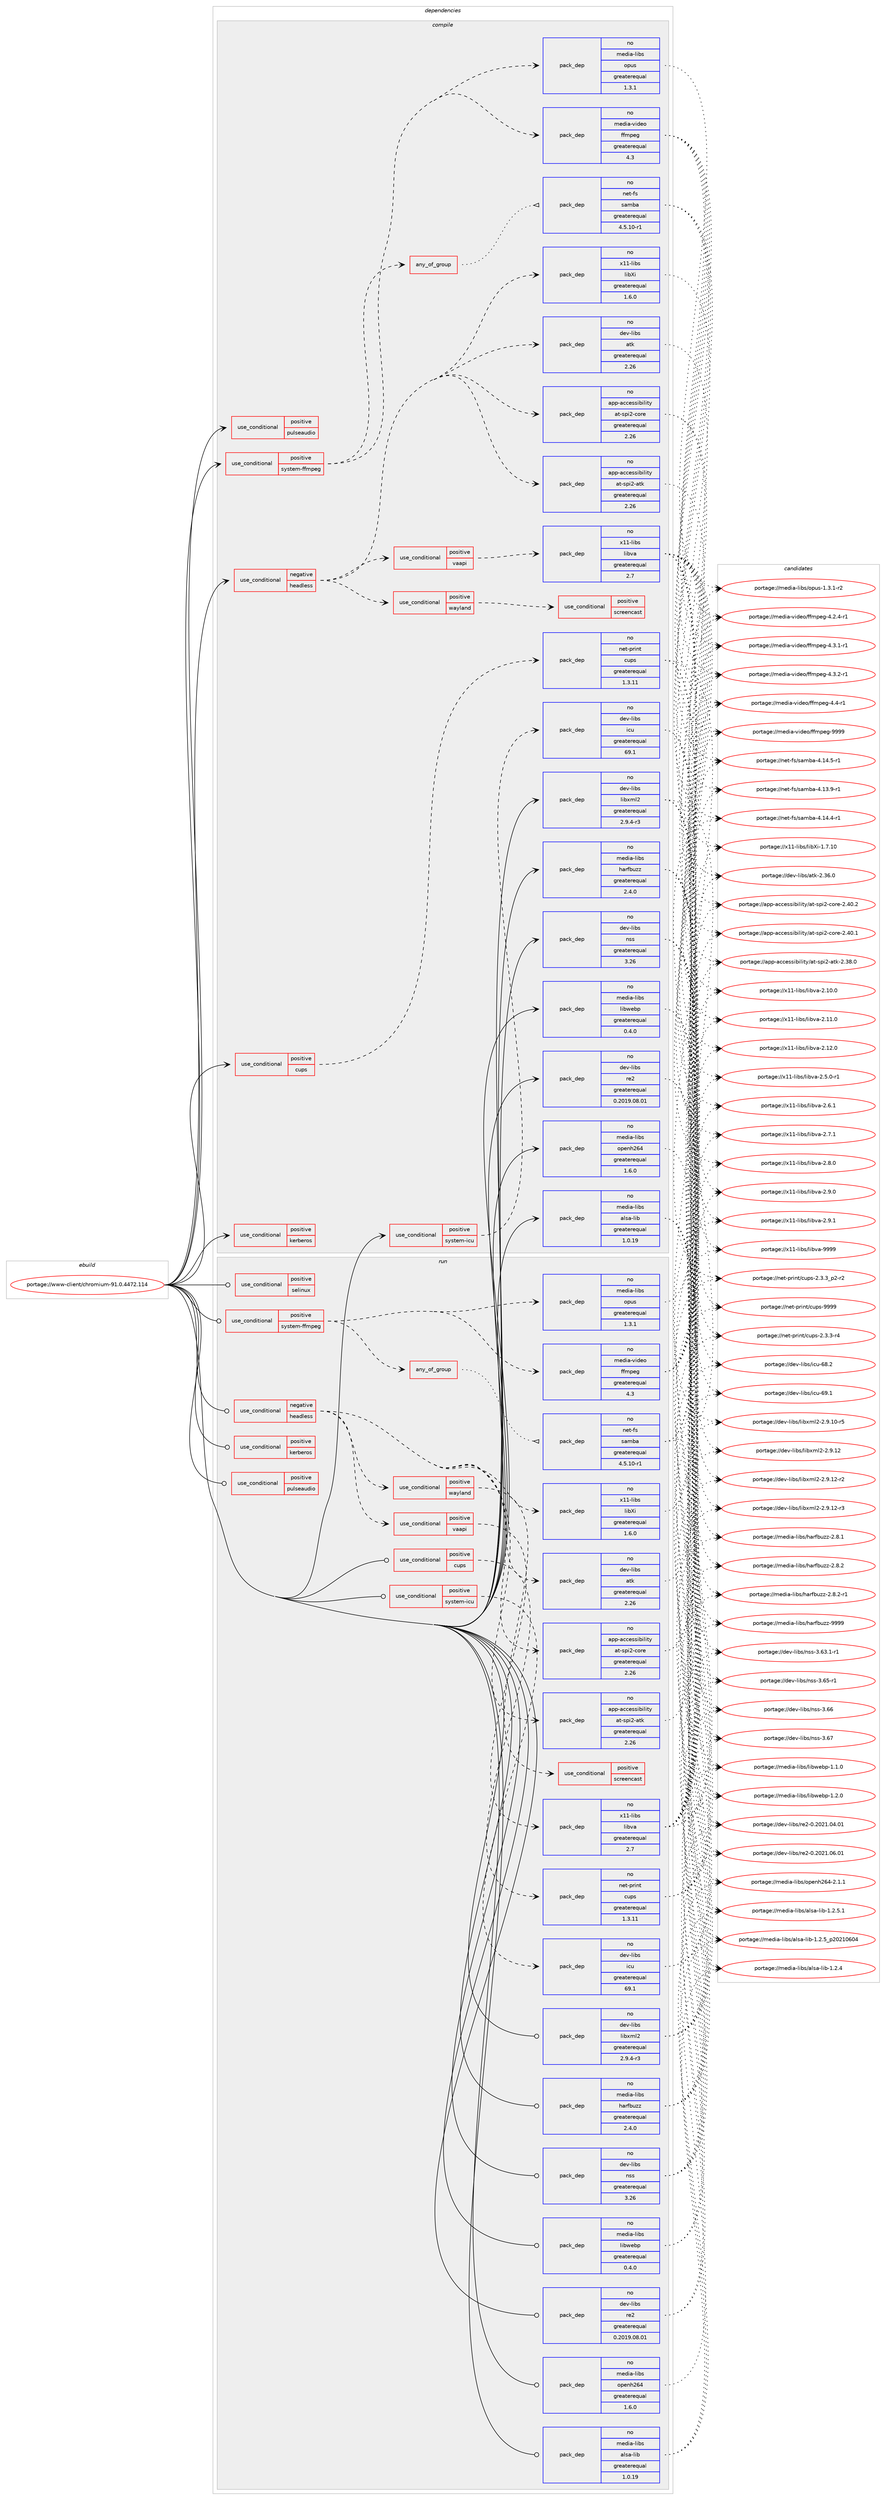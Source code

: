 digraph prolog {

# *************
# Graph options
# *************

newrank=true;
concentrate=true;
compound=true;
graph [rankdir=LR,fontname=Helvetica,fontsize=10,ranksep=1.5];#, ranksep=2.5, nodesep=0.2];
edge  [arrowhead=vee];
node  [fontname=Helvetica,fontsize=10];

# **********
# The ebuild
# **********

subgraph cluster_leftcol {
color=gray;
rank=same;
label=<<i>ebuild</i>>;
id [label="portage://www-client/chromium-91.0.4472.114", color=red, width=4, href="../www-client/chromium-91.0.4472.114.svg"];
}

# ****************
# The dependencies
# ****************

subgraph cluster_midcol {
color=gray;
label=<<i>dependencies</i>>;
subgraph cluster_compile {
fillcolor="#eeeeee";
style=filled;
label=<<i>compile</i>>;
subgraph cond285 {
dependency654 [label=<<TABLE BORDER="0" CELLBORDER="1" CELLSPACING="0" CELLPADDING="4"><TR><TD ROWSPAN="3" CELLPADDING="10">use_conditional</TD></TR><TR><TD>negative</TD></TR><TR><TD>headless</TD></TR></TABLE>>, shape=none, color=red];
# *** BEGIN UNKNOWN DEPENDENCY TYPE (TODO) ***
# dependency654 -> package_dependency(portage://www-client/chromium-91.0.4472.114,install,no,media-libs,mesa,none,[,,],any_same_slot,[use(enable(gbm),none)])
# *** END UNKNOWN DEPENDENCY TYPE (TODO) ***

# *** BEGIN UNKNOWN DEPENDENCY TYPE (TODO) ***
# dependency654 -> package_dependency(portage://www-client/chromium-91.0.4472.114,install,no,x11-libs,libX11,none,[,,],any_same_slot,[])
# *** END UNKNOWN DEPENDENCY TYPE (TODO) ***

# *** BEGIN UNKNOWN DEPENDENCY TYPE (TODO) ***
# dependency654 -> package_dependency(portage://www-client/chromium-91.0.4472.114,install,no,x11-libs,libXcomposite,none,[,,],any_same_slot,[])
# *** END UNKNOWN DEPENDENCY TYPE (TODO) ***

# *** BEGIN UNKNOWN DEPENDENCY TYPE (TODO) ***
# dependency654 -> package_dependency(portage://www-client/chromium-91.0.4472.114,install,no,x11-libs,libXcursor,none,[,,],any_same_slot,[])
# *** END UNKNOWN DEPENDENCY TYPE (TODO) ***

# *** BEGIN UNKNOWN DEPENDENCY TYPE (TODO) ***
# dependency654 -> package_dependency(portage://www-client/chromium-91.0.4472.114,install,no,x11-libs,libXdamage,none,[,,],any_same_slot,[])
# *** END UNKNOWN DEPENDENCY TYPE (TODO) ***

# *** BEGIN UNKNOWN DEPENDENCY TYPE (TODO) ***
# dependency654 -> package_dependency(portage://www-client/chromium-91.0.4472.114,install,no,x11-libs,libXext,none,[,,],any_same_slot,[])
# *** END UNKNOWN DEPENDENCY TYPE (TODO) ***

# *** BEGIN UNKNOWN DEPENDENCY TYPE (TODO) ***
# dependency654 -> package_dependency(portage://www-client/chromium-91.0.4472.114,install,no,x11-libs,libXfixes,none,[,,],any_same_slot,[])
# *** END UNKNOWN DEPENDENCY TYPE (TODO) ***

subgraph pack360 {
dependency655 [label=<<TABLE BORDER="0" CELLBORDER="1" CELLSPACING="0" CELLPADDING="4" WIDTH="220"><TR><TD ROWSPAN="6" CELLPADDING="30">pack_dep</TD></TR><TR><TD WIDTH="110">no</TD></TR><TR><TD>x11-libs</TD></TR><TR><TD>libXi</TD></TR><TR><TD>greaterequal</TD></TR><TR><TD>1.6.0</TD></TR></TABLE>>, shape=none, color=blue];
}
dependency654:e -> dependency655:w [weight=20,style="dashed",arrowhead="vee"];
# *** BEGIN UNKNOWN DEPENDENCY TYPE (TODO) ***
# dependency654 -> package_dependency(portage://www-client/chromium-91.0.4472.114,install,no,x11-libs,libXrandr,none,[,,],any_same_slot,[])
# *** END UNKNOWN DEPENDENCY TYPE (TODO) ***

# *** BEGIN UNKNOWN DEPENDENCY TYPE (TODO) ***
# dependency654 -> package_dependency(portage://www-client/chromium-91.0.4472.114,install,no,x11-libs,libXrender,none,[,,],any_same_slot,[])
# *** END UNKNOWN DEPENDENCY TYPE (TODO) ***

# *** BEGIN UNKNOWN DEPENDENCY TYPE (TODO) ***
# dependency654 -> package_dependency(portage://www-client/chromium-91.0.4472.114,install,no,x11-libs,libXtst,none,[,,],any_same_slot,[])
# *** END UNKNOWN DEPENDENCY TYPE (TODO) ***

# *** BEGIN UNKNOWN DEPENDENCY TYPE (TODO) ***
# dependency654 -> package_dependency(portage://www-client/chromium-91.0.4472.114,install,no,x11-libs,libxcb,none,[,,],any_same_slot,[])
# *** END UNKNOWN DEPENDENCY TYPE (TODO) ***

# *** BEGIN UNKNOWN DEPENDENCY TYPE (TODO) ***
# dependency654 -> package_dependency(portage://www-client/chromium-91.0.4472.114,install,no,x11-libs,libxshmfence,none,[,,],any_same_slot,[])
# *** END UNKNOWN DEPENDENCY TYPE (TODO) ***

subgraph cond286 {
dependency656 [label=<<TABLE BORDER="0" CELLBORDER="1" CELLSPACING="0" CELLPADDING="4"><TR><TD ROWSPAN="3" CELLPADDING="10">use_conditional</TD></TR><TR><TD>positive</TD></TR><TR><TD>vaapi</TD></TR></TABLE>>, shape=none, color=red];
subgraph pack361 {
dependency657 [label=<<TABLE BORDER="0" CELLBORDER="1" CELLSPACING="0" CELLPADDING="4" WIDTH="220"><TR><TD ROWSPAN="6" CELLPADDING="30">pack_dep</TD></TR><TR><TD WIDTH="110">no</TD></TR><TR><TD>x11-libs</TD></TR><TR><TD>libva</TD></TR><TR><TD>greaterequal</TD></TR><TR><TD>2.7</TD></TR></TABLE>>, shape=none, color=blue];
}
dependency656:e -> dependency657:w [weight=20,style="dashed",arrowhead="vee"];
}
dependency654:e -> dependency656:w [weight=20,style="dashed",arrowhead="vee"];
subgraph pack362 {
dependency658 [label=<<TABLE BORDER="0" CELLBORDER="1" CELLSPACING="0" CELLPADDING="4" WIDTH="220"><TR><TD ROWSPAN="6" CELLPADDING="30">pack_dep</TD></TR><TR><TD WIDTH="110">no</TD></TR><TR><TD>app-accessibility</TD></TR><TR><TD>at-spi2-atk</TD></TR><TR><TD>greaterequal</TD></TR><TR><TD>2.26</TD></TR></TABLE>>, shape=none, color=blue];
}
dependency654:e -> dependency658:w [weight=20,style="dashed",arrowhead="vee"];
subgraph pack363 {
dependency659 [label=<<TABLE BORDER="0" CELLBORDER="1" CELLSPACING="0" CELLPADDING="4" WIDTH="220"><TR><TD ROWSPAN="6" CELLPADDING="30">pack_dep</TD></TR><TR><TD WIDTH="110">no</TD></TR><TR><TD>app-accessibility</TD></TR><TR><TD>at-spi2-core</TD></TR><TR><TD>greaterequal</TD></TR><TR><TD>2.26</TD></TR></TABLE>>, shape=none, color=blue];
}
dependency654:e -> dependency659:w [weight=20,style="dashed",arrowhead="vee"];
subgraph pack364 {
dependency660 [label=<<TABLE BORDER="0" CELLBORDER="1" CELLSPACING="0" CELLPADDING="4" WIDTH="220"><TR><TD ROWSPAN="6" CELLPADDING="30">pack_dep</TD></TR><TR><TD WIDTH="110">no</TD></TR><TR><TD>dev-libs</TD></TR><TR><TD>atk</TD></TR><TR><TD>greaterequal</TD></TR><TR><TD>2.26</TD></TR></TABLE>>, shape=none, color=blue];
}
dependency654:e -> dependency660:w [weight=20,style="dashed",arrowhead="vee"];
# *** BEGIN UNKNOWN DEPENDENCY TYPE (TODO) ***
# dependency654 -> package_dependency(portage://www-client/chromium-91.0.4472.114,install,no,x11-libs,gtk+,none,[,,],[slot(3)],[use(enable(X),none)])
# *** END UNKNOWN DEPENDENCY TYPE (TODO) ***

subgraph cond287 {
dependency661 [label=<<TABLE BORDER="0" CELLBORDER="1" CELLSPACING="0" CELLPADDING="4"><TR><TD ROWSPAN="3" CELLPADDING="10">use_conditional</TD></TR><TR><TD>positive</TD></TR><TR><TD>wayland</TD></TR></TABLE>>, shape=none, color=red];
# *** BEGIN UNKNOWN DEPENDENCY TYPE (TODO) ***
# dependency661 -> package_dependency(portage://www-client/chromium-91.0.4472.114,install,no,dev-libs,wayland,none,[,,],any_same_slot,[])
# *** END UNKNOWN DEPENDENCY TYPE (TODO) ***

subgraph cond288 {
dependency662 [label=<<TABLE BORDER="0" CELLBORDER="1" CELLSPACING="0" CELLPADDING="4"><TR><TD ROWSPAN="3" CELLPADDING="10">use_conditional</TD></TR><TR><TD>positive</TD></TR><TR><TD>screencast</TD></TR></TABLE>>, shape=none, color=red];
# *** BEGIN UNKNOWN DEPENDENCY TYPE (TODO) ***
# dependency662 -> package_dependency(portage://www-client/chromium-91.0.4472.114,install,no,media-video,pipewire,none,[,,],[slot(0),subslot(0.3)],[])
# *** END UNKNOWN DEPENDENCY TYPE (TODO) ***

}
dependency661:e -> dependency662:w [weight=20,style="dashed",arrowhead="vee"];
# *** BEGIN UNKNOWN DEPENDENCY TYPE (TODO) ***
# dependency661 -> package_dependency(portage://www-client/chromium-91.0.4472.114,install,no,x11-libs,gtk+,none,[,,],[slot(3)],[use(enable(wayland),none),use(enable(X),none)])
# *** END UNKNOWN DEPENDENCY TYPE (TODO) ***

# *** BEGIN UNKNOWN DEPENDENCY TYPE (TODO) ***
# dependency661 -> package_dependency(portage://www-client/chromium-91.0.4472.114,install,no,x11-libs,libdrm,none,[,,],any_same_slot,[])
# *** END UNKNOWN DEPENDENCY TYPE (TODO) ***

}
dependency654:e -> dependency661:w [weight=20,style="dashed",arrowhead="vee"];
}
id:e -> dependency654:w [weight=20,style="solid",arrowhead="vee"];
subgraph cond289 {
dependency663 [label=<<TABLE BORDER="0" CELLBORDER="1" CELLSPACING="0" CELLPADDING="4"><TR><TD ROWSPAN="3" CELLPADDING="10">use_conditional</TD></TR><TR><TD>positive</TD></TR><TR><TD>cups</TD></TR></TABLE>>, shape=none, color=red];
subgraph pack365 {
dependency664 [label=<<TABLE BORDER="0" CELLBORDER="1" CELLSPACING="0" CELLPADDING="4" WIDTH="220"><TR><TD ROWSPAN="6" CELLPADDING="30">pack_dep</TD></TR><TR><TD WIDTH="110">no</TD></TR><TR><TD>net-print</TD></TR><TR><TD>cups</TD></TR><TR><TD>greaterequal</TD></TR><TR><TD>1.3.11</TD></TR></TABLE>>, shape=none, color=blue];
}
dependency663:e -> dependency664:w [weight=20,style="dashed",arrowhead="vee"];
}
id:e -> dependency663:w [weight=20,style="solid",arrowhead="vee"];
subgraph cond290 {
dependency665 [label=<<TABLE BORDER="0" CELLBORDER="1" CELLSPACING="0" CELLPADDING="4"><TR><TD ROWSPAN="3" CELLPADDING="10">use_conditional</TD></TR><TR><TD>positive</TD></TR><TR><TD>kerberos</TD></TR></TABLE>>, shape=none, color=red];
# *** BEGIN UNKNOWN DEPENDENCY TYPE (TODO) ***
# dependency665 -> package_dependency(portage://www-client/chromium-91.0.4472.114,install,no,virtual,krb5,none,[,,],[],[])
# *** END UNKNOWN DEPENDENCY TYPE (TODO) ***

}
id:e -> dependency665:w [weight=20,style="solid",arrowhead="vee"];
subgraph cond291 {
dependency666 [label=<<TABLE BORDER="0" CELLBORDER="1" CELLSPACING="0" CELLPADDING="4"><TR><TD ROWSPAN="3" CELLPADDING="10">use_conditional</TD></TR><TR><TD>positive</TD></TR><TR><TD>pulseaudio</TD></TR></TABLE>>, shape=none, color=red];
# *** BEGIN UNKNOWN DEPENDENCY TYPE (TODO) ***
# dependency666 -> package_dependency(portage://www-client/chromium-91.0.4472.114,install,no,media-sound,pulseaudio,none,[,,],any_same_slot,[])
# *** END UNKNOWN DEPENDENCY TYPE (TODO) ***

}
id:e -> dependency666:w [weight=20,style="solid",arrowhead="vee"];
subgraph cond292 {
dependency667 [label=<<TABLE BORDER="0" CELLBORDER="1" CELLSPACING="0" CELLPADDING="4"><TR><TD ROWSPAN="3" CELLPADDING="10">use_conditional</TD></TR><TR><TD>positive</TD></TR><TR><TD>system-ffmpeg</TD></TR></TABLE>>, shape=none, color=red];
subgraph pack366 {
dependency668 [label=<<TABLE BORDER="0" CELLBORDER="1" CELLSPACING="0" CELLPADDING="4" WIDTH="220"><TR><TD ROWSPAN="6" CELLPADDING="30">pack_dep</TD></TR><TR><TD WIDTH="110">no</TD></TR><TR><TD>media-video</TD></TR><TR><TD>ffmpeg</TD></TR><TR><TD>greaterequal</TD></TR><TR><TD>4.3</TD></TR></TABLE>>, shape=none, color=blue];
}
dependency667:e -> dependency668:w [weight=20,style="dashed",arrowhead="vee"];
subgraph any11 {
dependency669 [label=<<TABLE BORDER="0" CELLBORDER="1" CELLSPACING="0" CELLPADDING="4"><TR><TD CELLPADDING="10">any_of_group</TD></TR></TABLE>>, shape=none, color=red];# *** BEGIN UNKNOWN DEPENDENCY TYPE (TODO) ***
# dependency669 -> package_dependency(portage://www-client/chromium-91.0.4472.114,install,no,media-video,ffmpeg,none,[,,],[],[use(disable(samba),none)])
# *** END UNKNOWN DEPENDENCY TYPE (TODO) ***

subgraph pack367 {
dependency670 [label=<<TABLE BORDER="0" CELLBORDER="1" CELLSPACING="0" CELLPADDING="4" WIDTH="220"><TR><TD ROWSPAN="6" CELLPADDING="30">pack_dep</TD></TR><TR><TD WIDTH="110">no</TD></TR><TR><TD>net-fs</TD></TR><TR><TD>samba</TD></TR><TR><TD>greaterequal</TD></TR><TR><TD>4.5.10-r1</TD></TR></TABLE>>, shape=none, color=blue];
}
dependency669:e -> dependency670:w [weight=20,style="dotted",arrowhead="oinv"];
}
dependency667:e -> dependency669:w [weight=20,style="dashed",arrowhead="vee"];
subgraph pack368 {
dependency671 [label=<<TABLE BORDER="0" CELLBORDER="1" CELLSPACING="0" CELLPADDING="4" WIDTH="220"><TR><TD ROWSPAN="6" CELLPADDING="30">pack_dep</TD></TR><TR><TD WIDTH="110">no</TD></TR><TR><TD>media-libs</TD></TR><TR><TD>opus</TD></TR><TR><TD>greaterequal</TD></TR><TR><TD>1.3.1</TD></TR></TABLE>>, shape=none, color=blue];
}
dependency667:e -> dependency671:w [weight=20,style="dashed",arrowhead="vee"];
}
id:e -> dependency667:w [weight=20,style="solid",arrowhead="vee"];
subgraph cond293 {
dependency672 [label=<<TABLE BORDER="0" CELLBORDER="1" CELLSPACING="0" CELLPADDING="4"><TR><TD ROWSPAN="3" CELLPADDING="10">use_conditional</TD></TR><TR><TD>positive</TD></TR><TR><TD>system-icu</TD></TR></TABLE>>, shape=none, color=red];
subgraph pack369 {
dependency673 [label=<<TABLE BORDER="0" CELLBORDER="1" CELLSPACING="0" CELLPADDING="4" WIDTH="220"><TR><TD ROWSPAN="6" CELLPADDING="30">pack_dep</TD></TR><TR><TD WIDTH="110">no</TD></TR><TR><TD>dev-libs</TD></TR><TR><TD>icu</TD></TR><TR><TD>greaterequal</TD></TR><TR><TD>69.1</TD></TR></TABLE>>, shape=none, color=blue];
}
dependency672:e -> dependency673:w [weight=20,style="dashed",arrowhead="vee"];
}
id:e -> dependency672:w [weight=20,style="solid",arrowhead="vee"];
# *** BEGIN UNKNOWN DEPENDENCY TYPE (TODO) ***
# id -> package_dependency(portage://www-client/chromium-91.0.4472.114,install,no,app-arch,bzip2,none,[,,],any_same_slot,[])
# *** END UNKNOWN DEPENDENCY TYPE (TODO) ***

# *** BEGIN UNKNOWN DEPENDENCY TYPE (TODO) ***
# id -> package_dependency(portage://www-client/chromium-91.0.4472.114,install,no,app-arch,snappy,none,[,,],any_same_slot,[])
# *** END UNKNOWN DEPENDENCY TYPE (TODO) ***

# *** BEGIN UNKNOWN DEPENDENCY TYPE (TODO) ***
# id -> package_dependency(portage://www-client/chromium-91.0.4472.114,install,no,dev-libs,expat,none,[,,],any_same_slot,[])
# *** END UNKNOWN DEPENDENCY TYPE (TODO) ***

# *** BEGIN UNKNOWN DEPENDENCY TYPE (TODO) ***
# id -> package_dependency(portage://www-client/chromium-91.0.4472.114,install,no,dev-libs,glib,none,[,,],[slot(2)],[])
# *** END UNKNOWN DEPENDENCY TYPE (TODO) ***

subgraph pack370 {
dependency674 [label=<<TABLE BORDER="0" CELLBORDER="1" CELLSPACING="0" CELLPADDING="4" WIDTH="220"><TR><TD ROWSPAN="6" CELLPADDING="30">pack_dep</TD></TR><TR><TD WIDTH="110">no</TD></TR><TR><TD>dev-libs</TD></TR><TR><TD>libxml2</TD></TR><TR><TD>greaterequal</TD></TR><TR><TD>2.9.4-r3</TD></TR></TABLE>>, shape=none, color=blue];
}
id:e -> dependency674:w [weight=20,style="solid",arrowhead="vee"];
# *** BEGIN UNKNOWN DEPENDENCY TYPE (TODO) ***
# id -> package_dependency(portage://www-client/chromium-91.0.4472.114,install,no,dev-libs,libxslt,none,[,,],any_same_slot,[])
# *** END UNKNOWN DEPENDENCY TYPE (TODO) ***

# *** BEGIN UNKNOWN DEPENDENCY TYPE (TODO) ***
# id -> package_dependency(portage://www-client/chromium-91.0.4472.114,install,no,dev-libs,nspr,none,[,,],any_same_slot,[])
# *** END UNKNOWN DEPENDENCY TYPE (TODO) ***

subgraph pack371 {
dependency675 [label=<<TABLE BORDER="0" CELLBORDER="1" CELLSPACING="0" CELLPADDING="4" WIDTH="220"><TR><TD ROWSPAN="6" CELLPADDING="30">pack_dep</TD></TR><TR><TD WIDTH="110">no</TD></TR><TR><TD>dev-libs</TD></TR><TR><TD>nss</TD></TR><TR><TD>greaterequal</TD></TR><TR><TD>3.26</TD></TR></TABLE>>, shape=none, color=blue];
}
id:e -> dependency675:w [weight=20,style="solid",arrowhead="vee"];
subgraph pack372 {
dependency676 [label=<<TABLE BORDER="0" CELLBORDER="1" CELLSPACING="0" CELLPADDING="4" WIDTH="220"><TR><TD ROWSPAN="6" CELLPADDING="30">pack_dep</TD></TR><TR><TD WIDTH="110">no</TD></TR><TR><TD>dev-libs</TD></TR><TR><TD>re2</TD></TR><TR><TD>greaterequal</TD></TR><TR><TD>0.2019.08.01</TD></TR></TABLE>>, shape=none, color=blue];
}
id:e -> dependency676:w [weight=20,style="solid",arrowhead="vee"];
subgraph pack373 {
dependency677 [label=<<TABLE BORDER="0" CELLBORDER="1" CELLSPACING="0" CELLPADDING="4" WIDTH="220"><TR><TD ROWSPAN="6" CELLPADDING="30">pack_dep</TD></TR><TR><TD WIDTH="110">no</TD></TR><TR><TD>media-libs</TD></TR><TR><TD>alsa-lib</TD></TR><TR><TD>greaterequal</TD></TR><TR><TD>1.0.19</TD></TR></TABLE>>, shape=none, color=blue];
}
id:e -> dependency677:w [weight=20,style="solid",arrowhead="vee"];
# *** BEGIN UNKNOWN DEPENDENCY TYPE (TODO) ***
# id -> package_dependency(portage://www-client/chromium-91.0.4472.114,install,no,media-libs,flac,none,[,,],any_same_slot,[])
# *** END UNKNOWN DEPENDENCY TYPE (TODO) ***

# *** BEGIN UNKNOWN DEPENDENCY TYPE (TODO) ***
# id -> package_dependency(portage://www-client/chromium-91.0.4472.114,install,no,media-libs,fontconfig,none,[,,],any_same_slot,[])
# *** END UNKNOWN DEPENDENCY TYPE (TODO) ***

# *** BEGIN UNKNOWN DEPENDENCY TYPE (TODO) ***
# id -> package_dependency(portage://www-client/chromium-91.0.4472.114,install,no,media-libs,freetype,none,[,,],any_same_slot,[])
# *** END UNKNOWN DEPENDENCY TYPE (TODO) ***

subgraph pack374 {
dependency678 [label=<<TABLE BORDER="0" CELLBORDER="1" CELLSPACING="0" CELLPADDING="4" WIDTH="220"><TR><TD ROWSPAN="6" CELLPADDING="30">pack_dep</TD></TR><TR><TD WIDTH="110">no</TD></TR><TR><TD>media-libs</TD></TR><TR><TD>harfbuzz</TD></TR><TR><TD>greaterequal</TD></TR><TR><TD>2.4.0</TD></TR></TABLE>>, shape=none, color=blue];
}
id:e -> dependency678:w [weight=20,style="solid",arrowhead="vee"];
# *** BEGIN UNKNOWN DEPENDENCY TYPE (TODO) ***
# id -> package_dependency(portage://www-client/chromium-91.0.4472.114,install,no,media-libs,libjpeg-turbo,none,[,,],any_same_slot,[])
# *** END UNKNOWN DEPENDENCY TYPE (TODO) ***

# *** BEGIN UNKNOWN DEPENDENCY TYPE (TODO) ***
# id -> package_dependency(portage://www-client/chromium-91.0.4472.114,install,no,media-libs,libpng,none,[,,],any_same_slot,[])
# *** END UNKNOWN DEPENDENCY TYPE (TODO) ***

subgraph pack375 {
dependency679 [label=<<TABLE BORDER="0" CELLBORDER="1" CELLSPACING="0" CELLPADDING="4" WIDTH="220"><TR><TD ROWSPAN="6" CELLPADDING="30">pack_dep</TD></TR><TR><TD WIDTH="110">no</TD></TR><TR><TD>media-libs</TD></TR><TR><TD>libwebp</TD></TR><TR><TD>greaterequal</TD></TR><TR><TD>0.4.0</TD></TR></TABLE>>, shape=none, color=blue];
}
id:e -> dependency679:w [weight=20,style="solid",arrowhead="vee"];
subgraph pack376 {
dependency680 [label=<<TABLE BORDER="0" CELLBORDER="1" CELLSPACING="0" CELLPADDING="4" WIDTH="220"><TR><TD ROWSPAN="6" CELLPADDING="30">pack_dep</TD></TR><TR><TD WIDTH="110">no</TD></TR><TR><TD>media-libs</TD></TR><TR><TD>openh264</TD></TR><TR><TD>greaterequal</TD></TR><TR><TD>1.6.0</TD></TR></TABLE>>, shape=none, color=blue];
}
id:e -> dependency680:w [weight=20,style="solid",arrowhead="vee"];
# *** BEGIN UNKNOWN DEPENDENCY TYPE (TODO) ***
# id -> package_dependency(portage://www-client/chromium-91.0.4472.114,install,no,sys-apps,dbus,none,[,,],any_same_slot,[])
# *** END UNKNOWN DEPENDENCY TYPE (TODO) ***

# *** BEGIN UNKNOWN DEPENDENCY TYPE (TODO) ***
# id -> package_dependency(portage://www-client/chromium-91.0.4472.114,install,no,sys-apps,pciutils,none,[,,],any_same_slot,[])
# *** END UNKNOWN DEPENDENCY TYPE (TODO) ***

# *** BEGIN UNKNOWN DEPENDENCY TYPE (TODO) ***
# id -> package_dependency(portage://www-client/chromium-91.0.4472.114,install,no,sys-libs,zlib,none,[,,],any_same_slot,[use(enable(minizip),none)])
# *** END UNKNOWN DEPENDENCY TYPE (TODO) ***

# *** BEGIN UNKNOWN DEPENDENCY TYPE (TODO) ***
# id -> package_dependency(portage://www-client/chromium-91.0.4472.114,install,no,virtual,udev,none,[,,],[],[])
# *** END UNKNOWN DEPENDENCY TYPE (TODO) ***

# *** BEGIN UNKNOWN DEPENDENCY TYPE (TODO) ***
# id -> package_dependency(portage://www-client/chromium-91.0.4472.114,install,no,x11-libs,cairo,none,[,,],any_same_slot,[])
# *** END UNKNOWN DEPENDENCY TYPE (TODO) ***

# *** BEGIN UNKNOWN DEPENDENCY TYPE (TODO) ***
# id -> package_dependency(portage://www-client/chromium-91.0.4472.114,install,no,x11-libs,gdk-pixbuf,none,[,,],[slot(2)],[])
# *** END UNKNOWN DEPENDENCY TYPE (TODO) ***

# *** BEGIN UNKNOWN DEPENDENCY TYPE (TODO) ***
# id -> package_dependency(portage://www-client/chromium-91.0.4472.114,install,no,x11-libs,libxkbcommon,none,[,,],any_same_slot,[])
# *** END UNKNOWN DEPENDENCY TYPE (TODO) ***

# *** BEGIN UNKNOWN DEPENDENCY TYPE (TODO) ***
# id -> package_dependency(portage://www-client/chromium-91.0.4472.114,install,no,x11-libs,pango,none,[,,],any_same_slot,[])
# *** END UNKNOWN DEPENDENCY TYPE (TODO) ***

}
subgraph cluster_compileandrun {
fillcolor="#eeeeee";
style=filled;
label=<<i>compile and run</i>>;
}
subgraph cluster_run {
fillcolor="#eeeeee";
style=filled;
label=<<i>run</i>>;
subgraph cond294 {
dependency681 [label=<<TABLE BORDER="0" CELLBORDER="1" CELLSPACING="0" CELLPADDING="4"><TR><TD ROWSPAN="3" CELLPADDING="10">use_conditional</TD></TR><TR><TD>negative</TD></TR><TR><TD>headless</TD></TR></TABLE>>, shape=none, color=red];
# *** BEGIN UNKNOWN DEPENDENCY TYPE (TODO) ***
# dependency681 -> package_dependency(portage://www-client/chromium-91.0.4472.114,run,no,media-libs,mesa,none,[,,],any_same_slot,[use(enable(gbm),none)])
# *** END UNKNOWN DEPENDENCY TYPE (TODO) ***

# *** BEGIN UNKNOWN DEPENDENCY TYPE (TODO) ***
# dependency681 -> package_dependency(portage://www-client/chromium-91.0.4472.114,run,no,x11-libs,libX11,none,[,,],any_same_slot,[])
# *** END UNKNOWN DEPENDENCY TYPE (TODO) ***

# *** BEGIN UNKNOWN DEPENDENCY TYPE (TODO) ***
# dependency681 -> package_dependency(portage://www-client/chromium-91.0.4472.114,run,no,x11-libs,libXcomposite,none,[,,],any_same_slot,[])
# *** END UNKNOWN DEPENDENCY TYPE (TODO) ***

# *** BEGIN UNKNOWN DEPENDENCY TYPE (TODO) ***
# dependency681 -> package_dependency(portage://www-client/chromium-91.0.4472.114,run,no,x11-libs,libXcursor,none,[,,],any_same_slot,[])
# *** END UNKNOWN DEPENDENCY TYPE (TODO) ***

# *** BEGIN UNKNOWN DEPENDENCY TYPE (TODO) ***
# dependency681 -> package_dependency(portage://www-client/chromium-91.0.4472.114,run,no,x11-libs,libXdamage,none,[,,],any_same_slot,[])
# *** END UNKNOWN DEPENDENCY TYPE (TODO) ***

# *** BEGIN UNKNOWN DEPENDENCY TYPE (TODO) ***
# dependency681 -> package_dependency(portage://www-client/chromium-91.0.4472.114,run,no,x11-libs,libXext,none,[,,],any_same_slot,[])
# *** END UNKNOWN DEPENDENCY TYPE (TODO) ***

# *** BEGIN UNKNOWN DEPENDENCY TYPE (TODO) ***
# dependency681 -> package_dependency(portage://www-client/chromium-91.0.4472.114,run,no,x11-libs,libXfixes,none,[,,],any_same_slot,[])
# *** END UNKNOWN DEPENDENCY TYPE (TODO) ***

subgraph pack377 {
dependency682 [label=<<TABLE BORDER="0" CELLBORDER="1" CELLSPACING="0" CELLPADDING="4" WIDTH="220"><TR><TD ROWSPAN="6" CELLPADDING="30">pack_dep</TD></TR><TR><TD WIDTH="110">no</TD></TR><TR><TD>x11-libs</TD></TR><TR><TD>libXi</TD></TR><TR><TD>greaterequal</TD></TR><TR><TD>1.6.0</TD></TR></TABLE>>, shape=none, color=blue];
}
dependency681:e -> dependency682:w [weight=20,style="dashed",arrowhead="vee"];
# *** BEGIN UNKNOWN DEPENDENCY TYPE (TODO) ***
# dependency681 -> package_dependency(portage://www-client/chromium-91.0.4472.114,run,no,x11-libs,libXrandr,none,[,,],any_same_slot,[])
# *** END UNKNOWN DEPENDENCY TYPE (TODO) ***

# *** BEGIN UNKNOWN DEPENDENCY TYPE (TODO) ***
# dependency681 -> package_dependency(portage://www-client/chromium-91.0.4472.114,run,no,x11-libs,libXrender,none,[,,],any_same_slot,[])
# *** END UNKNOWN DEPENDENCY TYPE (TODO) ***

# *** BEGIN UNKNOWN DEPENDENCY TYPE (TODO) ***
# dependency681 -> package_dependency(portage://www-client/chromium-91.0.4472.114,run,no,x11-libs,libXtst,none,[,,],any_same_slot,[])
# *** END UNKNOWN DEPENDENCY TYPE (TODO) ***

# *** BEGIN UNKNOWN DEPENDENCY TYPE (TODO) ***
# dependency681 -> package_dependency(portage://www-client/chromium-91.0.4472.114,run,no,x11-libs,libxcb,none,[,,],any_same_slot,[])
# *** END UNKNOWN DEPENDENCY TYPE (TODO) ***

# *** BEGIN UNKNOWN DEPENDENCY TYPE (TODO) ***
# dependency681 -> package_dependency(portage://www-client/chromium-91.0.4472.114,run,no,x11-libs,libxshmfence,none,[,,],any_same_slot,[])
# *** END UNKNOWN DEPENDENCY TYPE (TODO) ***

subgraph cond295 {
dependency683 [label=<<TABLE BORDER="0" CELLBORDER="1" CELLSPACING="0" CELLPADDING="4"><TR><TD ROWSPAN="3" CELLPADDING="10">use_conditional</TD></TR><TR><TD>positive</TD></TR><TR><TD>vaapi</TD></TR></TABLE>>, shape=none, color=red];
subgraph pack378 {
dependency684 [label=<<TABLE BORDER="0" CELLBORDER="1" CELLSPACING="0" CELLPADDING="4" WIDTH="220"><TR><TD ROWSPAN="6" CELLPADDING="30">pack_dep</TD></TR><TR><TD WIDTH="110">no</TD></TR><TR><TD>x11-libs</TD></TR><TR><TD>libva</TD></TR><TR><TD>greaterequal</TD></TR><TR><TD>2.7</TD></TR></TABLE>>, shape=none, color=blue];
}
dependency683:e -> dependency684:w [weight=20,style="dashed",arrowhead="vee"];
}
dependency681:e -> dependency683:w [weight=20,style="dashed",arrowhead="vee"];
subgraph pack379 {
dependency685 [label=<<TABLE BORDER="0" CELLBORDER="1" CELLSPACING="0" CELLPADDING="4" WIDTH="220"><TR><TD ROWSPAN="6" CELLPADDING="30">pack_dep</TD></TR><TR><TD WIDTH="110">no</TD></TR><TR><TD>app-accessibility</TD></TR><TR><TD>at-spi2-atk</TD></TR><TR><TD>greaterequal</TD></TR><TR><TD>2.26</TD></TR></TABLE>>, shape=none, color=blue];
}
dependency681:e -> dependency685:w [weight=20,style="dashed",arrowhead="vee"];
subgraph pack380 {
dependency686 [label=<<TABLE BORDER="0" CELLBORDER="1" CELLSPACING="0" CELLPADDING="4" WIDTH="220"><TR><TD ROWSPAN="6" CELLPADDING="30">pack_dep</TD></TR><TR><TD WIDTH="110">no</TD></TR><TR><TD>app-accessibility</TD></TR><TR><TD>at-spi2-core</TD></TR><TR><TD>greaterequal</TD></TR><TR><TD>2.26</TD></TR></TABLE>>, shape=none, color=blue];
}
dependency681:e -> dependency686:w [weight=20,style="dashed",arrowhead="vee"];
subgraph pack381 {
dependency687 [label=<<TABLE BORDER="0" CELLBORDER="1" CELLSPACING="0" CELLPADDING="4" WIDTH="220"><TR><TD ROWSPAN="6" CELLPADDING="30">pack_dep</TD></TR><TR><TD WIDTH="110">no</TD></TR><TR><TD>dev-libs</TD></TR><TR><TD>atk</TD></TR><TR><TD>greaterequal</TD></TR><TR><TD>2.26</TD></TR></TABLE>>, shape=none, color=blue];
}
dependency681:e -> dependency687:w [weight=20,style="dashed",arrowhead="vee"];
# *** BEGIN UNKNOWN DEPENDENCY TYPE (TODO) ***
# dependency681 -> package_dependency(portage://www-client/chromium-91.0.4472.114,run,no,x11-libs,gtk+,none,[,,],[slot(3)],[use(enable(X),none)])
# *** END UNKNOWN DEPENDENCY TYPE (TODO) ***

subgraph cond296 {
dependency688 [label=<<TABLE BORDER="0" CELLBORDER="1" CELLSPACING="0" CELLPADDING="4"><TR><TD ROWSPAN="3" CELLPADDING="10">use_conditional</TD></TR><TR><TD>positive</TD></TR><TR><TD>wayland</TD></TR></TABLE>>, shape=none, color=red];
# *** BEGIN UNKNOWN DEPENDENCY TYPE (TODO) ***
# dependency688 -> package_dependency(portage://www-client/chromium-91.0.4472.114,run,no,dev-libs,wayland,none,[,,],any_same_slot,[])
# *** END UNKNOWN DEPENDENCY TYPE (TODO) ***

subgraph cond297 {
dependency689 [label=<<TABLE BORDER="0" CELLBORDER="1" CELLSPACING="0" CELLPADDING="4"><TR><TD ROWSPAN="3" CELLPADDING="10">use_conditional</TD></TR><TR><TD>positive</TD></TR><TR><TD>screencast</TD></TR></TABLE>>, shape=none, color=red];
# *** BEGIN UNKNOWN DEPENDENCY TYPE (TODO) ***
# dependency689 -> package_dependency(portage://www-client/chromium-91.0.4472.114,run,no,media-video,pipewire,none,[,,],[slot(0),subslot(0.3)],[])
# *** END UNKNOWN DEPENDENCY TYPE (TODO) ***

}
dependency688:e -> dependency689:w [weight=20,style="dashed",arrowhead="vee"];
# *** BEGIN UNKNOWN DEPENDENCY TYPE (TODO) ***
# dependency688 -> package_dependency(portage://www-client/chromium-91.0.4472.114,run,no,x11-libs,gtk+,none,[,,],[slot(3)],[use(enable(wayland),none),use(enable(X),none)])
# *** END UNKNOWN DEPENDENCY TYPE (TODO) ***

# *** BEGIN UNKNOWN DEPENDENCY TYPE (TODO) ***
# dependency688 -> package_dependency(portage://www-client/chromium-91.0.4472.114,run,no,x11-libs,libdrm,none,[,,],any_same_slot,[])
# *** END UNKNOWN DEPENDENCY TYPE (TODO) ***

}
dependency681:e -> dependency688:w [weight=20,style="dashed",arrowhead="vee"];
}
id:e -> dependency681:w [weight=20,style="solid",arrowhead="odot"];
subgraph cond298 {
dependency690 [label=<<TABLE BORDER="0" CELLBORDER="1" CELLSPACING="0" CELLPADDING="4"><TR><TD ROWSPAN="3" CELLPADDING="10">use_conditional</TD></TR><TR><TD>positive</TD></TR><TR><TD>cups</TD></TR></TABLE>>, shape=none, color=red];
subgraph pack382 {
dependency691 [label=<<TABLE BORDER="0" CELLBORDER="1" CELLSPACING="0" CELLPADDING="4" WIDTH="220"><TR><TD ROWSPAN="6" CELLPADDING="30">pack_dep</TD></TR><TR><TD WIDTH="110">no</TD></TR><TR><TD>net-print</TD></TR><TR><TD>cups</TD></TR><TR><TD>greaterequal</TD></TR><TR><TD>1.3.11</TD></TR></TABLE>>, shape=none, color=blue];
}
dependency690:e -> dependency691:w [weight=20,style="dashed",arrowhead="vee"];
}
id:e -> dependency690:w [weight=20,style="solid",arrowhead="odot"];
subgraph cond299 {
dependency692 [label=<<TABLE BORDER="0" CELLBORDER="1" CELLSPACING="0" CELLPADDING="4"><TR><TD ROWSPAN="3" CELLPADDING="10">use_conditional</TD></TR><TR><TD>positive</TD></TR><TR><TD>kerberos</TD></TR></TABLE>>, shape=none, color=red];
# *** BEGIN UNKNOWN DEPENDENCY TYPE (TODO) ***
# dependency692 -> package_dependency(portage://www-client/chromium-91.0.4472.114,run,no,virtual,krb5,none,[,,],[],[])
# *** END UNKNOWN DEPENDENCY TYPE (TODO) ***

}
id:e -> dependency692:w [weight=20,style="solid",arrowhead="odot"];
subgraph cond300 {
dependency693 [label=<<TABLE BORDER="0" CELLBORDER="1" CELLSPACING="0" CELLPADDING="4"><TR><TD ROWSPAN="3" CELLPADDING="10">use_conditional</TD></TR><TR><TD>positive</TD></TR><TR><TD>pulseaudio</TD></TR></TABLE>>, shape=none, color=red];
# *** BEGIN UNKNOWN DEPENDENCY TYPE (TODO) ***
# dependency693 -> package_dependency(portage://www-client/chromium-91.0.4472.114,run,no,media-sound,pulseaudio,none,[,,],any_same_slot,[])
# *** END UNKNOWN DEPENDENCY TYPE (TODO) ***

}
id:e -> dependency693:w [weight=20,style="solid",arrowhead="odot"];
subgraph cond301 {
dependency694 [label=<<TABLE BORDER="0" CELLBORDER="1" CELLSPACING="0" CELLPADDING="4"><TR><TD ROWSPAN="3" CELLPADDING="10">use_conditional</TD></TR><TR><TD>positive</TD></TR><TR><TD>selinux</TD></TR></TABLE>>, shape=none, color=red];
# *** BEGIN UNKNOWN DEPENDENCY TYPE (TODO) ***
# dependency694 -> package_dependency(portage://www-client/chromium-91.0.4472.114,run,no,sec-policy,selinux-chromium,none,[,,],[],[])
# *** END UNKNOWN DEPENDENCY TYPE (TODO) ***

}
id:e -> dependency694:w [weight=20,style="solid",arrowhead="odot"];
subgraph cond302 {
dependency695 [label=<<TABLE BORDER="0" CELLBORDER="1" CELLSPACING="0" CELLPADDING="4"><TR><TD ROWSPAN="3" CELLPADDING="10">use_conditional</TD></TR><TR><TD>positive</TD></TR><TR><TD>system-ffmpeg</TD></TR></TABLE>>, shape=none, color=red];
subgraph pack383 {
dependency696 [label=<<TABLE BORDER="0" CELLBORDER="1" CELLSPACING="0" CELLPADDING="4" WIDTH="220"><TR><TD ROWSPAN="6" CELLPADDING="30">pack_dep</TD></TR><TR><TD WIDTH="110">no</TD></TR><TR><TD>media-video</TD></TR><TR><TD>ffmpeg</TD></TR><TR><TD>greaterequal</TD></TR><TR><TD>4.3</TD></TR></TABLE>>, shape=none, color=blue];
}
dependency695:e -> dependency696:w [weight=20,style="dashed",arrowhead="vee"];
subgraph any12 {
dependency697 [label=<<TABLE BORDER="0" CELLBORDER="1" CELLSPACING="0" CELLPADDING="4"><TR><TD CELLPADDING="10">any_of_group</TD></TR></TABLE>>, shape=none, color=red];# *** BEGIN UNKNOWN DEPENDENCY TYPE (TODO) ***
# dependency697 -> package_dependency(portage://www-client/chromium-91.0.4472.114,run,no,media-video,ffmpeg,none,[,,],[],[use(disable(samba),none)])
# *** END UNKNOWN DEPENDENCY TYPE (TODO) ***

subgraph pack384 {
dependency698 [label=<<TABLE BORDER="0" CELLBORDER="1" CELLSPACING="0" CELLPADDING="4" WIDTH="220"><TR><TD ROWSPAN="6" CELLPADDING="30">pack_dep</TD></TR><TR><TD WIDTH="110">no</TD></TR><TR><TD>net-fs</TD></TR><TR><TD>samba</TD></TR><TR><TD>greaterequal</TD></TR><TR><TD>4.5.10-r1</TD></TR></TABLE>>, shape=none, color=blue];
}
dependency697:e -> dependency698:w [weight=20,style="dotted",arrowhead="oinv"];
}
dependency695:e -> dependency697:w [weight=20,style="dashed",arrowhead="vee"];
subgraph pack385 {
dependency699 [label=<<TABLE BORDER="0" CELLBORDER="1" CELLSPACING="0" CELLPADDING="4" WIDTH="220"><TR><TD ROWSPAN="6" CELLPADDING="30">pack_dep</TD></TR><TR><TD WIDTH="110">no</TD></TR><TR><TD>media-libs</TD></TR><TR><TD>opus</TD></TR><TR><TD>greaterequal</TD></TR><TR><TD>1.3.1</TD></TR></TABLE>>, shape=none, color=blue];
}
dependency695:e -> dependency699:w [weight=20,style="dashed",arrowhead="vee"];
}
id:e -> dependency695:w [weight=20,style="solid",arrowhead="odot"];
subgraph cond303 {
dependency700 [label=<<TABLE BORDER="0" CELLBORDER="1" CELLSPACING="0" CELLPADDING="4"><TR><TD ROWSPAN="3" CELLPADDING="10">use_conditional</TD></TR><TR><TD>positive</TD></TR><TR><TD>system-icu</TD></TR></TABLE>>, shape=none, color=red];
subgraph pack386 {
dependency701 [label=<<TABLE BORDER="0" CELLBORDER="1" CELLSPACING="0" CELLPADDING="4" WIDTH="220"><TR><TD ROWSPAN="6" CELLPADDING="30">pack_dep</TD></TR><TR><TD WIDTH="110">no</TD></TR><TR><TD>dev-libs</TD></TR><TR><TD>icu</TD></TR><TR><TD>greaterequal</TD></TR><TR><TD>69.1</TD></TR></TABLE>>, shape=none, color=blue];
}
dependency700:e -> dependency701:w [weight=20,style="dashed",arrowhead="vee"];
}
id:e -> dependency700:w [weight=20,style="solid",arrowhead="odot"];
# *** BEGIN UNKNOWN DEPENDENCY TYPE (TODO) ***
# id -> package_dependency(portage://www-client/chromium-91.0.4472.114,run,no,app-arch,bzip2,none,[,,],any_same_slot,[])
# *** END UNKNOWN DEPENDENCY TYPE (TODO) ***

# *** BEGIN UNKNOWN DEPENDENCY TYPE (TODO) ***
# id -> package_dependency(portage://www-client/chromium-91.0.4472.114,run,no,app-arch,snappy,none,[,,],any_same_slot,[])
# *** END UNKNOWN DEPENDENCY TYPE (TODO) ***

# *** BEGIN UNKNOWN DEPENDENCY TYPE (TODO) ***
# id -> package_dependency(portage://www-client/chromium-91.0.4472.114,run,no,dev-libs,expat,none,[,,],any_same_slot,[])
# *** END UNKNOWN DEPENDENCY TYPE (TODO) ***

# *** BEGIN UNKNOWN DEPENDENCY TYPE (TODO) ***
# id -> package_dependency(portage://www-client/chromium-91.0.4472.114,run,no,dev-libs,glib,none,[,,],[slot(2)],[])
# *** END UNKNOWN DEPENDENCY TYPE (TODO) ***

subgraph pack387 {
dependency702 [label=<<TABLE BORDER="0" CELLBORDER="1" CELLSPACING="0" CELLPADDING="4" WIDTH="220"><TR><TD ROWSPAN="6" CELLPADDING="30">pack_dep</TD></TR><TR><TD WIDTH="110">no</TD></TR><TR><TD>dev-libs</TD></TR><TR><TD>libxml2</TD></TR><TR><TD>greaterequal</TD></TR><TR><TD>2.9.4-r3</TD></TR></TABLE>>, shape=none, color=blue];
}
id:e -> dependency702:w [weight=20,style="solid",arrowhead="odot"];
# *** BEGIN UNKNOWN DEPENDENCY TYPE (TODO) ***
# id -> package_dependency(portage://www-client/chromium-91.0.4472.114,run,no,dev-libs,libxslt,none,[,,],any_same_slot,[])
# *** END UNKNOWN DEPENDENCY TYPE (TODO) ***

# *** BEGIN UNKNOWN DEPENDENCY TYPE (TODO) ***
# id -> package_dependency(portage://www-client/chromium-91.0.4472.114,run,no,dev-libs,nspr,none,[,,],any_same_slot,[])
# *** END UNKNOWN DEPENDENCY TYPE (TODO) ***

subgraph pack388 {
dependency703 [label=<<TABLE BORDER="0" CELLBORDER="1" CELLSPACING="0" CELLPADDING="4" WIDTH="220"><TR><TD ROWSPAN="6" CELLPADDING="30">pack_dep</TD></TR><TR><TD WIDTH="110">no</TD></TR><TR><TD>dev-libs</TD></TR><TR><TD>nss</TD></TR><TR><TD>greaterequal</TD></TR><TR><TD>3.26</TD></TR></TABLE>>, shape=none, color=blue];
}
id:e -> dependency703:w [weight=20,style="solid",arrowhead="odot"];
subgraph pack389 {
dependency704 [label=<<TABLE BORDER="0" CELLBORDER="1" CELLSPACING="0" CELLPADDING="4" WIDTH="220"><TR><TD ROWSPAN="6" CELLPADDING="30">pack_dep</TD></TR><TR><TD WIDTH="110">no</TD></TR><TR><TD>dev-libs</TD></TR><TR><TD>re2</TD></TR><TR><TD>greaterequal</TD></TR><TR><TD>0.2019.08.01</TD></TR></TABLE>>, shape=none, color=blue];
}
id:e -> dependency704:w [weight=20,style="solid",arrowhead="odot"];
subgraph pack390 {
dependency705 [label=<<TABLE BORDER="0" CELLBORDER="1" CELLSPACING="0" CELLPADDING="4" WIDTH="220"><TR><TD ROWSPAN="6" CELLPADDING="30">pack_dep</TD></TR><TR><TD WIDTH="110">no</TD></TR><TR><TD>media-libs</TD></TR><TR><TD>alsa-lib</TD></TR><TR><TD>greaterequal</TD></TR><TR><TD>1.0.19</TD></TR></TABLE>>, shape=none, color=blue];
}
id:e -> dependency705:w [weight=20,style="solid",arrowhead="odot"];
# *** BEGIN UNKNOWN DEPENDENCY TYPE (TODO) ***
# id -> package_dependency(portage://www-client/chromium-91.0.4472.114,run,no,media-libs,flac,none,[,,],any_same_slot,[])
# *** END UNKNOWN DEPENDENCY TYPE (TODO) ***

# *** BEGIN UNKNOWN DEPENDENCY TYPE (TODO) ***
# id -> package_dependency(portage://www-client/chromium-91.0.4472.114,run,no,media-libs,fontconfig,none,[,,],any_same_slot,[])
# *** END UNKNOWN DEPENDENCY TYPE (TODO) ***

# *** BEGIN UNKNOWN DEPENDENCY TYPE (TODO) ***
# id -> package_dependency(portage://www-client/chromium-91.0.4472.114,run,no,media-libs,freetype,none,[,,],any_same_slot,[])
# *** END UNKNOWN DEPENDENCY TYPE (TODO) ***

subgraph pack391 {
dependency706 [label=<<TABLE BORDER="0" CELLBORDER="1" CELLSPACING="0" CELLPADDING="4" WIDTH="220"><TR><TD ROWSPAN="6" CELLPADDING="30">pack_dep</TD></TR><TR><TD WIDTH="110">no</TD></TR><TR><TD>media-libs</TD></TR><TR><TD>harfbuzz</TD></TR><TR><TD>greaterequal</TD></TR><TR><TD>2.4.0</TD></TR></TABLE>>, shape=none, color=blue];
}
id:e -> dependency706:w [weight=20,style="solid",arrowhead="odot"];
# *** BEGIN UNKNOWN DEPENDENCY TYPE (TODO) ***
# id -> package_dependency(portage://www-client/chromium-91.0.4472.114,run,no,media-libs,libjpeg-turbo,none,[,,],any_same_slot,[])
# *** END UNKNOWN DEPENDENCY TYPE (TODO) ***

# *** BEGIN UNKNOWN DEPENDENCY TYPE (TODO) ***
# id -> package_dependency(portage://www-client/chromium-91.0.4472.114,run,no,media-libs,libpng,none,[,,],any_same_slot,[])
# *** END UNKNOWN DEPENDENCY TYPE (TODO) ***

subgraph pack392 {
dependency707 [label=<<TABLE BORDER="0" CELLBORDER="1" CELLSPACING="0" CELLPADDING="4" WIDTH="220"><TR><TD ROWSPAN="6" CELLPADDING="30">pack_dep</TD></TR><TR><TD WIDTH="110">no</TD></TR><TR><TD>media-libs</TD></TR><TR><TD>libwebp</TD></TR><TR><TD>greaterequal</TD></TR><TR><TD>0.4.0</TD></TR></TABLE>>, shape=none, color=blue];
}
id:e -> dependency707:w [weight=20,style="solid",arrowhead="odot"];
subgraph pack393 {
dependency708 [label=<<TABLE BORDER="0" CELLBORDER="1" CELLSPACING="0" CELLPADDING="4" WIDTH="220"><TR><TD ROWSPAN="6" CELLPADDING="30">pack_dep</TD></TR><TR><TD WIDTH="110">no</TD></TR><TR><TD>media-libs</TD></TR><TR><TD>openh264</TD></TR><TR><TD>greaterequal</TD></TR><TR><TD>1.6.0</TD></TR></TABLE>>, shape=none, color=blue];
}
id:e -> dependency708:w [weight=20,style="solid",arrowhead="odot"];
# *** BEGIN UNKNOWN DEPENDENCY TYPE (TODO) ***
# id -> package_dependency(portage://www-client/chromium-91.0.4472.114,run,no,sys-apps,dbus,none,[,,],any_same_slot,[])
# *** END UNKNOWN DEPENDENCY TYPE (TODO) ***

# *** BEGIN UNKNOWN DEPENDENCY TYPE (TODO) ***
# id -> package_dependency(portage://www-client/chromium-91.0.4472.114,run,no,sys-apps,pciutils,none,[,,],any_same_slot,[])
# *** END UNKNOWN DEPENDENCY TYPE (TODO) ***

# *** BEGIN UNKNOWN DEPENDENCY TYPE (TODO) ***
# id -> package_dependency(portage://www-client/chromium-91.0.4472.114,run,no,sys-libs,zlib,none,[,,],any_same_slot,[use(enable(minizip),none)])
# *** END UNKNOWN DEPENDENCY TYPE (TODO) ***

# *** BEGIN UNKNOWN DEPENDENCY TYPE (TODO) ***
# id -> package_dependency(portage://www-client/chromium-91.0.4472.114,run,no,virtual,opengl,none,[,,],[],[])
# *** END UNKNOWN DEPENDENCY TYPE (TODO) ***

# *** BEGIN UNKNOWN DEPENDENCY TYPE (TODO) ***
# id -> package_dependency(portage://www-client/chromium-91.0.4472.114,run,no,virtual,ttf-fonts,none,[,,],[],[])
# *** END UNKNOWN DEPENDENCY TYPE (TODO) ***

# *** BEGIN UNKNOWN DEPENDENCY TYPE (TODO) ***
# id -> package_dependency(portage://www-client/chromium-91.0.4472.114,run,no,virtual,udev,none,[,,],[],[])
# *** END UNKNOWN DEPENDENCY TYPE (TODO) ***

# *** BEGIN UNKNOWN DEPENDENCY TYPE (TODO) ***
# id -> package_dependency(portage://www-client/chromium-91.0.4472.114,run,no,x11-libs,cairo,none,[,,],any_same_slot,[])
# *** END UNKNOWN DEPENDENCY TYPE (TODO) ***

# *** BEGIN UNKNOWN DEPENDENCY TYPE (TODO) ***
# id -> package_dependency(portage://www-client/chromium-91.0.4472.114,run,no,x11-libs,gdk-pixbuf,none,[,,],[slot(2)],[])
# *** END UNKNOWN DEPENDENCY TYPE (TODO) ***

# *** BEGIN UNKNOWN DEPENDENCY TYPE (TODO) ***
# id -> package_dependency(portage://www-client/chromium-91.0.4472.114,run,no,x11-libs,libxkbcommon,none,[,,],any_same_slot,[])
# *** END UNKNOWN DEPENDENCY TYPE (TODO) ***

# *** BEGIN UNKNOWN DEPENDENCY TYPE (TODO) ***
# id -> package_dependency(portage://www-client/chromium-91.0.4472.114,run,no,x11-libs,pango,none,[,,],any_same_slot,[])
# *** END UNKNOWN DEPENDENCY TYPE (TODO) ***

# *** BEGIN UNKNOWN DEPENDENCY TYPE (TODO) ***
# id -> package_dependency(portage://www-client/chromium-91.0.4472.114,run,no,x11-misc,xdg-utils,none,[,,],[],[])
# *** END UNKNOWN DEPENDENCY TYPE (TODO) ***

}
}

# **************
# The candidates
# **************

subgraph cluster_choices {
rank=same;
color=gray;
label=<<i>candidates</i>>;

subgraph choice360 {
color=black;
nodesep=1;
choice1204949451081059811547108105988810545494655464948 [label="portage://x11-libs/libXi-1.7.10", color=red, width=4,href="../x11-libs/libXi-1.7.10.svg"];
dependency655:e -> choice1204949451081059811547108105988810545494655464948:w [style=dotted,weight="100"];
}
subgraph choice361 {
color=black;
nodesep=1;
choice1204949451081059811547108105981189745504649484648 [label="portage://x11-libs/libva-2.10.0", color=red, width=4,href="../x11-libs/libva-2.10.0.svg"];
choice1204949451081059811547108105981189745504649494648 [label="portage://x11-libs/libva-2.11.0", color=red, width=4,href="../x11-libs/libva-2.11.0.svg"];
choice1204949451081059811547108105981189745504649504648 [label="portage://x11-libs/libva-2.12.0", color=red, width=4,href="../x11-libs/libva-2.12.0.svg"];
choice120494945108105981154710810598118974550465346484511449 [label="portage://x11-libs/libva-2.5.0-r1", color=red, width=4,href="../x11-libs/libva-2.5.0-r1.svg"];
choice12049494510810598115471081059811897455046544649 [label="portage://x11-libs/libva-2.6.1", color=red, width=4,href="../x11-libs/libva-2.6.1.svg"];
choice12049494510810598115471081059811897455046554649 [label="portage://x11-libs/libva-2.7.1", color=red, width=4,href="../x11-libs/libva-2.7.1.svg"];
choice12049494510810598115471081059811897455046564648 [label="portage://x11-libs/libva-2.8.0", color=red, width=4,href="../x11-libs/libva-2.8.0.svg"];
choice12049494510810598115471081059811897455046574648 [label="portage://x11-libs/libva-2.9.0", color=red, width=4,href="../x11-libs/libva-2.9.0.svg"];
choice12049494510810598115471081059811897455046574649 [label="portage://x11-libs/libva-2.9.1", color=red, width=4,href="../x11-libs/libva-2.9.1.svg"];
choice120494945108105981154710810598118974557575757 [label="portage://x11-libs/libva-9999", color=red, width=4,href="../x11-libs/libva-9999.svg"];
dependency657:e -> choice1204949451081059811547108105981189745504649484648:w [style=dotted,weight="100"];
dependency657:e -> choice1204949451081059811547108105981189745504649494648:w [style=dotted,weight="100"];
dependency657:e -> choice1204949451081059811547108105981189745504649504648:w [style=dotted,weight="100"];
dependency657:e -> choice120494945108105981154710810598118974550465346484511449:w [style=dotted,weight="100"];
dependency657:e -> choice12049494510810598115471081059811897455046544649:w [style=dotted,weight="100"];
dependency657:e -> choice12049494510810598115471081059811897455046554649:w [style=dotted,weight="100"];
dependency657:e -> choice12049494510810598115471081059811897455046564648:w [style=dotted,weight="100"];
dependency657:e -> choice12049494510810598115471081059811897455046574648:w [style=dotted,weight="100"];
dependency657:e -> choice12049494510810598115471081059811897455046574649:w [style=dotted,weight="100"];
dependency657:e -> choice120494945108105981154710810598118974557575757:w [style=dotted,weight="100"];
}
subgraph choice362 {
color=black;
nodesep=1;
choice97112112459799991011151151059810510810511612147971164511511210550459711610745504651564648 [label="portage://app-accessibility/at-spi2-atk-2.38.0", color=red, width=4,href="../app-accessibility/at-spi2-atk-2.38.0.svg"];
dependency658:e -> choice97112112459799991011151151059810510810511612147971164511511210550459711610745504651564648:w [style=dotted,weight="100"];
}
subgraph choice363 {
color=black;
nodesep=1;
choice97112112459799991011151151059810510810511612147971164511511210550459911111410145504652484649 [label="portage://app-accessibility/at-spi2-core-2.40.1", color=red, width=4,href="../app-accessibility/at-spi2-core-2.40.1.svg"];
choice97112112459799991011151151059810510810511612147971164511511210550459911111410145504652484650 [label="portage://app-accessibility/at-spi2-core-2.40.2", color=red, width=4,href="../app-accessibility/at-spi2-core-2.40.2.svg"];
dependency659:e -> choice97112112459799991011151151059810510810511612147971164511511210550459911111410145504652484649:w [style=dotted,weight="100"];
dependency659:e -> choice97112112459799991011151151059810510810511612147971164511511210550459911111410145504652484650:w [style=dotted,weight="100"];
}
subgraph choice364 {
color=black;
nodesep=1;
choice1001011184510810598115479711610745504651544648 [label="portage://dev-libs/atk-2.36.0", color=red, width=4,href="../dev-libs/atk-2.36.0.svg"];
dependency660:e -> choice1001011184510810598115479711610745504651544648:w [style=dotted,weight="100"];
}
subgraph choice365 {
color=black;
nodesep=1;
choice1101011164511211410511011647991171121154550465146514511452 [label="portage://net-print/cups-2.3.3-r4", color=red, width=4,href="../net-print/cups-2.3.3-r4.svg"];
choice11010111645112114105110116479911711211545504651465195112504511450 [label="portage://net-print/cups-2.3.3_p2-r2", color=red, width=4,href="../net-print/cups-2.3.3_p2-r2.svg"];
choice1101011164511211410511011647991171121154557575757 [label="portage://net-print/cups-9999", color=red, width=4,href="../net-print/cups-9999.svg"];
dependency664:e -> choice1101011164511211410511011647991171121154550465146514511452:w [style=dotted,weight="100"];
dependency664:e -> choice11010111645112114105110116479911711211545504651465195112504511450:w [style=dotted,weight="100"];
dependency664:e -> choice1101011164511211410511011647991171121154557575757:w [style=dotted,weight="100"];
}
subgraph choice366 {
color=black;
nodesep=1;
choice1091011001059745118105100101111471021021091121011034552465046524511449 [label="portage://media-video/ffmpeg-4.2.4-r1", color=red, width=4,href="../media-video/ffmpeg-4.2.4-r1.svg"];
choice1091011001059745118105100101111471021021091121011034552465146494511449 [label="portage://media-video/ffmpeg-4.3.1-r1", color=red, width=4,href="../media-video/ffmpeg-4.3.1-r1.svg"];
choice1091011001059745118105100101111471021021091121011034552465146504511449 [label="portage://media-video/ffmpeg-4.3.2-r1", color=red, width=4,href="../media-video/ffmpeg-4.3.2-r1.svg"];
choice109101100105974511810510010111147102102109112101103455246524511449 [label="portage://media-video/ffmpeg-4.4-r1", color=red, width=4,href="../media-video/ffmpeg-4.4-r1.svg"];
choice1091011001059745118105100101111471021021091121011034557575757 [label="portage://media-video/ffmpeg-9999", color=red, width=4,href="../media-video/ffmpeg-9999.svg"];
dependency668:e -> choice1091011001059745118105100101111471021021091121011034552465046524511449:w [style=dotted,weight="100"];
dependency668:e -> choice1091011001059745118105100101111471021021091121011034552465146494511449:w [style=dotted,weight="100"];
dependency668:e -> choice1091011001059745118105100101111471021021091121011034552465146504511449:w [style=dotted,weight="100"];
dependency668:e -> choice109101100105974511810510010111147102102109112101103455246524511449:w [style=dotted,weight="100"];
dependency668:e -> choice1091011001059745118105100101111471021021091121011034557575757:w [style=dotted,weight="100"];
}
subgraph choice367 {
color=black;
nodesep=1;
choice1101011164510211547115971099897455246495146574511449 [label="portage://net-fs/samba-4.13.9-r1", color=red, width=4,href="../net-fs/samba-4.13.9-r1.svg"];
choice1101011164510211547115971099897455246495246524511449 [label="portage://net-fs/samba-4.14.4-r1", color=red, width=4,href="../net-fs/samba-4.14.4-r1.svg"];
choice1101011164510211547115971099897455246495246534511449 [label="portage://net-fs/samba-4.14.5-r1", color=red, width=4,href="../net-fs/samba-4.14.5-r1.svg"];
dependency670:e -> choice1101011164510211547115971099897455246495146574511449:w [style=dotted,weight="100"];
dependency670:e -> choice1101011164510211547115971099897455246495246524511449:w [style=dotted,weight="100"];
dependency670:e -> choice1101011164510211547115971099897455246495246534511449:w [style=dotted,weight="100"];
}
subgraph choice368 {
color=black;
nodesep=1;
choice109101100105974510810598115471111121171154549465146494511450 [label="portage://media-libs/opus-1.3.1-r2", color=red, width=4,href="../media-libs/opus-1.3.1-r2.svg"];
dependency671:e -> choice109101100105974510810598115471111121171154549465146494511450:w [style=dotted,weight="100"];
}
subgraph choice369 {
color=black;
nodesep=1;
choice100101118451081059811547105991174554564650 [label="portage://dev-libs/icu-68.2", color=red, width=4,href="../dev-libs/icu-68.2.svg"];
choice100101118451081059811547105991174554574649 [label="portage://dev-libs/icu-69.1", color=red, width=4,href="../dev-libs/icu-69.1.svg"];
dependency673:e -> choice100101118451081059811547105991174554564650:w [style=dotted,weight="100"];
dependency673:e -> choice100101118451081059811547105991174554574649:w [style=dotted,weight="100"];
}
subgraph choice370 {
color=black;
nodesep=1;
choice1001011184510810598115471081059812010910850455046574649484511453 [label="portage://dev-libs/libxml2-2.9.10-r5", color=red, width=4,href="../dev-libs/libxml2-2.9.10-r5.svg"];
choice100101118451081059811547108105981201091085045504657464950 [label="portage://dev-libs/libxml2-2.9.12", color=red, width=4,href="../dev-libs/libxml2-2.9.12.svg"];
choice1001011184510810598115471081059812010910850455046574649504511450 [label="portage://dev-libs/libxml2-2.9.12-r2", color=red, width=4,href="../dev-libs/libxml2-2.9.12-r2.svg"];
choice1001011184510810598115471081059812010910850455046574649504511451 [label="portage://dev-libs/libxml2-2.9.12-r3", color=red, width=4,href="../dev-libs/libxml2-2.9.12-r3.svg"];
dependency674:e -> choice1001011184510810598115471081059812010910850455046574649484511453:w [style=dotted,weight="100"];
dependency674:e -> choice100101118451081059811547108105981201091085045504657464950:w [style=dotted,weight="100"];
dependency674:e -> choice1001011184510810598115471081059812010910850455046574649504511450:w [style=dotted,weight="100"];
dependency674:e -> choice1001011184510810598115471081059812010910850455046574649504511451:w [style=dotted,weight="100"];
}
subgraph choice371 {
color=black;
nodesep=1;
choice100101118451081059811547110115115455146545146494511449 [label="portage://dev-libs/nss-3.63.1-r1", color=red, width=4,href="../dev-libs/nss-3.63.1-r1.svg"];
choice10010111845108105981154711011511545514654534511449 [label="portage://dev-libs/nss-3.65-r1", color=red, width=4,href="../dev-libs/nss-3.65-r1.svg"];
choice1001011184510810598115471101151154551465454 [label="portage://dev-libs/nss-3.66", color=red, width=4,href="../dev-libs/nss-3.66.svg"];
choice1001011184510810598115471101151154551465455 [label="portage://dev-libs/nss-3.67", color=red, width=4,href="../dev-libs/nss-3.67.svg"];
dependency675:e -> choice100101118451081059811547110115115455146545146494511449:w [style=dotted,weight="100"];
dependency675:e -> choice10010111845108105981154711011511545514654534511449:w [style=dotted,weight="100"];
dependency675:e -> choice1001011184510810598115471101151154551465454:w [style=dotted,weight="100"];
dependency675:e -> choice1001011184510810598115471101151154551465455:w [style=dotted,weight="100"];
}
subgraph choice372 {
color=black;
nodesep=1;
choice1001011184510810598115471141015045484650485049464852464849 [label="portage://dev-libs/re2-0.2021.04.01", color=red, width=4,href="../dev-libs/re2-0.2021.04.01.svg"];
choice1001011184510810598115471141015045484650485049464854464849 [label="portage://dev-libs/re2-0.2021.06.01", color=red, width=4,href="../dev-libs/re2-0.2021.06.01.svg"];
dependency676:e -> choice1001011184510810598115471141015045484650485049464852464849:w [style=dotted,weight="100"];
dependency676:e -> choice1001011184510810598115471141015045484650485049464854464849:w [style=dotted,weight="100"];
}
subgraph choice373 {
color=black;
nodesep=1;
choice1091011001059745108105981154797108115974510810598454946504652 [label="portage://media-libs/alsa-lib-1.2.4", color=red, width=4,href="../media-libs/alsa-lib-1.2.4.svg"];
choice10910110010597451081059811547971081159745108105984549465046534649 [label="portage://media-libs/alsa-lib-1.2.5.1", color=red, width=4,href="../media-libs/alsa-lib-1.2.5.1.svg"];
choice1091011001059745108105981154797108115974510810598454946504653951125048504948544852 [label="portage://media-libs/alsa-lib-1.2.5_p20210604", color=red, width=4,href="../media-libs/alsa-lib-1.2.5_p20210604.svg"];
dependency677:e -> choice1091011001059745108105981154797108115974510810598454946504652:w [style=dotted,weight="100"];
dependency677:e -> choice10910110010597451081059811547971081159745108105984549465046534649:w [style=dotted,weight="100"];
dependency677:e -> choice1091011001059745108105981154797108115974510810598454946504653951125048504948544852:w [style=dotted,weight="100"];
}
subgraph choice374 {
color=black;
nodesep=1;
choice109101100105974510810598115471049711410298117122122455046564649 [label="portage://media-libs/harfbuzz-2.8.1", color=red, width=4,href="../media-libs/harfbuzz-2.8.1.svg"];
choice109101100105974510810598115471049711410298117122122455046564650 [label="portage://media-libs/harfbuzz-2.8.2", color=red, width=4,href="../media-libs/harfbuzz-2.8.2.svg"];
choice1091011001059745108105981154710497114102981171221224550465646504511449 [label="portage://media-libs/harfbuzz-2.8.2-r1", color=red, width=4,href="../media-libs/harfbuzz-2.8.2-r1.svg"];
choice1091011001059745108105981154710497114102981171221224557575757 [label="portage://media-libs/harfbuzz-9999", color=red, width=4,href="../media-libs/harfbuzz-9999.svg"];
dependency678:e -> choice109101100105974510810598115471049711410298117122122455046564649:w [style=dotted,weight="100"];
dependency678:e -> choice109101100105974510810598115471049711410298117122122455046564650:w [style=dotted,weight="100"];
dependency678:e -> choice1091011001059745108105981154710497114102981171221224550465646504511449:w [style=dotted,weight="100"];
dependency678:e -> choice1091011001059745108105981154710497114102981171221224557575757:w [style=dotted,weight="100"];
}
subgraph choice375 {
color=black;
nodesep=1;
choice109101100105974510810598115471081059811910198112454946494648 [label="portage://media-libs/libwebp-1.1.0", color=red, width=4,href="../media-libs/libwebp-1.1.0.svg"];
choice109101100105974510810598115471081059811910198112454946504648 [label="portage://media-libs/libwebp-1.2.0", color=red, width=4,href="../media-libs/libwebp-1.2.0.svg"];
dependency679:e -> choice109101100105974510810598115471081059811910198112454946494648:w [style=dotted,weight="100"];
dependency679:e -> choice109101100105974510810598115471081059811910198112454946504648:w [style=dotted,weight="100"];
}
subgraph choice376 {
color=black;
nodesep=1;
choice10910110010597451081059811547111112101110104505452455046494649 [label="portage://media-libs/openh264-2.1.1", color=red, width=4,href="../media-libs/openh264-2.1.1.svg"];
dependency680:e -> choice10910110010597451081059811547111112101110104505452455046494649:w [style=dotted,weight="100"];
}
subgraph choice377 {
color=black;
nodesep=1;
choice1204949451081059811547108105988810545494655464948 [label="portage://x11-libs/libXi-1.7.10", color=red, width=4,href="../x11-libs/libXi-1.7.10.svg"];
dependency682:e -> choice1204949451081059811547108105988810545494655464948:w [style=dotted,weight="100"];
}
subgraph choice378 {
color=black;
nodesep=1;
choice1204949451081059811547108105981189745504649484648 [label="portage://x11-libs/libva-2.10.0", color=red, width=4,href="../x11-libs/libva-2.10.0.svg"];
choice1204949451081059811547108105981189745504649494648 [label="portage://x11-libs/libva-2.11.0", color=red, width=4,href="../x11-libs/libva-2.11.0.svg"];
choice1204949451081059811547108105981189745504649504648 [label="portage://x11-libs/libva-2.12.0", color=red, width=4,href="../x11-libs/libva-2.12.0.svg"];
choice120494945108105981154710810598118974550465346484511449 [label="portage://x11-libs/libva-2.5.0-r1", color=red, width=4,href="../x11-libs/libva-2.5.0-r1.svg"];
choice12049494510810598115471081059811897455046544649 [label="portage://x11-libs/libva-2.6.1", color=red, width=4,href="../x11-libs/libva-2.6.1.svg"];
choice12049494510810598115471081059811897455046554649 [label="portage://x11-libs/libva-2.7.1", color=red, width=4,href="../x11-libs/libva-2.7.1.svg"];
choice12049494510810598115471081059811897455046564648 [label="portage://x11-libs/libva-2.8.0", color=red, width=4,href="../x11-libs/libva-2.8.0.svg"];
choice12049494510810598115471081059811897455046574648 [label="portage://x11-libs/libva-2.9.0", color=red, width=4,href="../x11-libs/libva-2.9.0.svg"];
choice12049494510810598115471081059811897455046574649 [label="portage://x11-libs/libva-2.9.1", color=red, width=4,href="../x11-libs/libva-2.9.1.svg"];
choice120494945108105981154710810598118974557575757 [label="portage://x11-libs/libva-9999", color=red, width=4,href="../x11-libs/libva-9999.svg"];
dependency684:e -> choice1204949451081059811547108105981189745504649484648:w [style=dotted,weight="100"];
dependency684:e -> choice1204949451081059811547108105981189745504649494648:w [style=dotted,weight="100"];
dependency684:e -> choice1204949451081059811547108105981189745504649504648:w [style=dotted,weight="100"];
dependency684:e -> choice120494945108105981154710810598118974550465346484511449:w [style=dotted,weight="100"];
dependency684:e -> choice12049494510810598115471081059811897455046544649:w [style=dotted,weight="100"];
dependency684:e -> choice12049494510810598115471081059811897455046554649:w [style=dotted,weight="100"];
dependency684:e -> choice12049494510810598115471081059811897455046564648:w [style=dotted,weight="100"];
dependency684:e -> choice12049494510810598115471081059811897455046574648:w [style=dotted,weight="100"];
dependency684:e -> choice12049494510810598115471081059811897455046574649:w [style=dotted,weight="100"];
dependency684:e -> choice120494945108105981154710810598118974557575757:w [style=dotted,weight="100"];
}
subgraph choice379 {
color=black;
nodesep=1;
choice97112112459799991011151151059810510810511612147971164511511210550459711610745504651564648 [label="portage://app-accessibility/at-spi2-atk-2.38.0", color=red, width=4,href="../app-accessibility/at-spi2-atk-2.38.0.svg"];
dependency685:e -> choice97112112459799991011151151059810510810511612147971164511511210550459711610745504651564648:w [style=dotted,weight="100"];
}
subgraph choice380 {
color=black;
nodesep=1;
choice97112112459799991011151151059810510810511612147971164511511210550459911111410145504652484649 [label="portage://app-accessibility/at-spi2-core-2.40.1", color=red, width=4,href="../app-accessibility/at-spi2-core-2.40.1.svg"];
choice97112112459799991011151151059810510810511612147971164511511210550459911111410145504652484650 [label="portage://app-accessibility/at-spi2-core-2.40.2", color=red, width=4,href="../app-accessibility/at-spi2-core-2.40.2.svg"];
dependency686:e -> choice97112112459799991011151151059810510810511612147971164511511210550459911111410145504652484649:w [style=dotted,weight="100"];
dependency686:e -> choice97112112459799991011151151059810510810511612147971164511511210550459911111410145504652484650:w [style=dotted,weight="100"];
}
subgraph choice381 {
color=black;
nodesep=1;
choice1001011184510810598115479711610745504651544648 [label="portage://dev-libs/atk-2.36.0", color=red, width=4,href="../dev-libs/atk-2.36.0.svg"];
dependency687:e -> choice1001011184510810598115479711610745504651544648:w [style=dotted,weight="100"];
}
subgraph choice382 {
color=black;
nodesep=1;
choice1101011164511211410511011647991171121154550465146514511452 [label="portage://net-print/cups-2.3.3-r4", color=red, width=4,href="../net-print/cups-2.3.3-r4.svg"];
choice11010111645112114105110116479911711211545504651465195112504511450 [label="portage://net-print/cups-2.3.3_p2-r2", color=red, width=4,href="../net-print/cups-2.3.3_p2-r2.svg"];
choice1101011164511211410511011647991171121154557575757 [label="portage://net-print/cups-9999", color=red, width=4,href="../net-print/cups-9999.svg"];
dependency691:e -> choice1101011164511211410511011647991171121154550465146514511452:w [style=dotted,weight="100"];
dependency691:e -> choice11010111645112114105110116479911711211545504651465195112504511450:w [style=dotted,weight="100"];
dependency691:e -> choice1101011164511211410511011647991171121154557575757:w [style=dotted,weight="100"];
}
subgraph choice383 {
color=black;
nodesep=1;
choice1091011001059745118105100101111471021021091121011034552465046524511449 [label="portage://media-video/ffmpeg-4.2.4-r1", color=red, width=4,href="../media-video/ffmpeg-4.2.4-r1.svg"];
choice1091011001059745118105100101111471021021091121011034552465146494511449 [label="portage://media-video/ffmpeg-4.3.1-r1", color=red, width=4,href="../media-video/ffmpeg-4.3.1-r1.svg"];
choice1091011001059745118105100101111471021021091121011034552465146504511449 [label="portage://media-video/ffmpeg-4.3.2-r1", color=red, width=4,href="../media-video/ffmpeg-4.3.2-r1.svg"];
choice109101100105974511810510010111147102102109112101103455246524511449 [label="portage://media-video/ffmpeg-4.4-r1", color=red, width=4,href="../media-video/ffmpeg-4.4-r1.svg"];
choice1091011001059745118105100101111471021021091121011034557575757 [label="portage://media-video/ffmpeg-9999", color=red, width=4,href="../media-video/ffmpeg-9999.svg"];
dependency696:e -> choice1091011001059745118105100101111471021021091121011034552465046524511449:w [style=dotted,weight="100"];
dependency696:e -> choice1091011001059745118105100101111471021021091121011034552465146494511449:w [style=dotted,weight="100"];
dependency696:e -> choice1091011001059745118105100101111471021021091121011034552465146504511449:w [style=dotted,weight="100"];
dependency696:e -> choice109101100105974511810510010111147102102109112101103455246524511449:w [style=dotted,weight="100"];
dependency696:e -> choice1091011001059745118105100101111471021021091121011034557575757:w [style=dotted,weight="100"];
}
subgraph choice384 {
color=black;
nodesep=1;
choice1101011164510211547115971099897455246495146574511449 [label="portage://net-fs/samba-4.13.9-r1", color=red, width=4,href="../net-fs/samba-4.13.9-r1.svg"];
choice1101011164510211547115971099897455246495246524511449 [label="portage://net-fs/samba-4.14.4-r1", color=red, width=4,href="../net-fs/samba-4.14.4-r1.svg"];
choice1101011164510211547115971099897455246495246534511449 [label="portage://net-fs/samba-4.14.5-r1", color=red, width=4,href="../net-fs/samba-4.14.5-r1.svg"];
dependency698:e -> choice1101011164510211547115971099897455246495146574511449:w [style=dotted,weight="100"];
dependency698:e -> choice1101011164510211547115971099897455246495246524511449:w [style=dotted,weight="100"];
dependency698:e -> choice1101011164510211547115971099897455246495246534511449:w [style=dotted,weight="100"];
}
subgraph choice385 {
color=black;
nodesep=1;
choice109101100105974510810598115471111121171154549465146494511450 [label="portage://media-libs/opus-1.3.1-r2", color=red, width=4,href="../media-libs/opus-1.3.1-r2.svg"];
dependency699:e -> choice109101100105974510810598115471111121171154549465146494511450:w [style=dotted,weight="100"];
}
subgraph choice386 {
color=black;
nodesep=1;
choice100101118451081059811547105991174554564650 [label="portage://dev-libs/icu-68.2", color=red, width=4,href="../dev-libs/icu-68.2.svg"];
choice100101118451081059811547105991174554574649 [label="portage://dev-libs/icu-69.1", color=red, width=4,href="../dev-libs/icu-69.1.svg"];
dependency701:e -> choice100101118451081059811547105991174554564650:w [style=dotted,weight="100"];
dependency701:e -> choice100101118451081059811547105991174554574649:w [style=dotted,weight="100"];
}
subgraph choice387 {
color=black;
nodesep=1;
choice1001011184510810598115471081059812010910850455046574649484511453 [label="portage://dev-libs/libxml2-2.9.10-r5", color=red, width=4,href="../dev-libs/libxml2-2.9.10-r5.svg"];
choice100101118451081059811547108105981201091085045504657464950 [label="portage://dev-libs/libxml2-2.9.12", color=red, width=4,href="../dev-libs/libxml2-2.9.12.svg"];
choice1001011184510810598115471081059812010910850455046574649504511450 [label="portage://dev-libs/libxml2-2.9.12-r2", color=red, width=4,href="../dev-libs/libxml2-2.9.12-r2.svg"];
choice1001011184510810598115471081059812010910850455046574649504511451 [label="portage://dev-libs/libxml2-2.9.12-r3", color=red, width=4,href="../dev-libs/libxml2-2.9.12-r3.svg"];
dependency702:e -> choice1001011184510810598115471081059812010910850455046574649484511453:w [style=dotted,weight="100"];
dependency702:e -> choice100101118451081059811547108105981201091085045504657464950:w [style=dotted,weight="100"];
dependency702:e -> choice1001011184510810598115471081059812010910850455046574649504511450:w [style=dotted,weight="100"];
dependency702:e -> choice1001011184510810598115471081059812010910850455046574649504511451:w [style=dotted,weight="100"];
}
subgraph choice388 {
color=black;
nodesep=1;
choice100101118451081059811547110115115455146545146494511449 [label="portage://dev-libs/nss-3.63.1-r1", color=red, width=4,href="../dev-libs/nss-3.63.1-r1.svg"];
choice10010111845108105981154711011511545514654534511449 [label="portage://dev-libs/nss-3.65-r1", color=red, width=4,href="../dev-libs/nss-3.65-r1.svg"];
choice1001011184510810598115471101151154551465454 [label="portage://dev-libs/nss-3.66", color=red, width=4,href="../dev-libs/nss-3.66.svg"];
choice1001011184510810598115471101151154551465455 [label="portage://dev-libs/nss-3.67", color=red, width=4,href="../dev-libs/nss-3.67.svg"];
dependency703:e -> choice100101118451081059811547110115115455146545146494511449:w [style=dotted,weight="100"];
dependency703:e -> choice10010111845108105981154711011511545514654534511449:w [style=dotted,weight="100"];
dependency703:e -> choice1001011184510810598115471101151154551465454:w [style=dotted,weight="100"];
dependency703:e -> choice1001011184510810598115471101151154551465455:w [style=dotted,weight="100"];
}
subgraph choice389 {
color=black;
nodesep=1;
choice1001011184510810598115471141015045484650485049464852464849 [label="portage://dev-libs/re2-0.2021.04.01", color=red, width=4,href="../dev-libs/re2-0.2021.04.01.svg"];
choice1001011184510810598115471141015045484650485049464854464849 [label="portage://dev-libs/re2-0.2021.06.01", color=red, width=4,href="../dev-libs/re2-0.2021.06.01.svg"];
dependency704:e -> choice1001011184510810598115471141015045484650485049464852464849:w [style=dotted,weight="100"];
dependency704:e -> choice1001011184510810598115471141015045484650485049464854464849:w [style=dotted,weight="100"];
}
subgraph choice390 {
color=black;
nodesep=1;
choice1091011001059745108105981154797108115974510810598454946504652 [label="portage://media-libs/alsa-lib-1.2.4", color=red, width=4,href="../media-libs/alsa-lib-1.2.4.svg"];
choice10910110010597451081059811547971081159745108105984549465046534649 [label="portage://media-libs/alsa-lib-1.2.5.1", color=red, width=4,href="../media-libs/alsa-lib-1.2.5.1.svg"];
choice1091011001059745108105981154797108115974510810598454946504653951125048504948544852 [label="portage://media-libs/alsa-lib-1.2.5_p20210604", color=red, width=4,href="../media-libs/alsa-lib-1.2.5_p20210604.svg"];
dependency705:e -> choice1091011001059745108105981154797108115974510810598454946504652:w [style=dotted,weight="100"];
dependency705:e -> choice10910110010597451081059811547971081159745108105984549465046534649:w [style=dotted,weight="100"];
dependency705:e -> choice1091011001059745108105981154797108115974510810598454946504653951125048504948544852:w [style=dotted,weight="100"];
}
subgraph choice391 {
color=black;
nodesep=1;
choice109101100105974510810598115471049711410298117122122455046564649 [label="portage://media-libs/harfbuzz-2.8.1", color=red, width=4,href="../media-libs/harfbuzz-2.8.1.svg"];
choice109101100105974510810598115471049711410298117122122455046564650 [label="portage://media-libs/harfbuzz-2.8.2", color=red, width=4,href="../media-libs/harfbuzz-2.8.2.svg"];
choice1091011001059745108105981154710497114102981171221224550465646504511449 [label="portage://media-libs/harfbuzz-2.8.2-r1", color=red, width=4,href="../media-libs/harfbuzz-2.8.2-r1.svg"];
choice1091011001059745108105981154710497114102981171221224557575757 [label="portage://media-libs/harfbuzz-9999", color=red, width=4,href="../media-libs/harfbuzz-9999.svg"];
dependency706:e -> choice109101100105974510810598115471049711410298117122122455046564649:w [style=dotted,weight="100"];
dependency706:e -> choice109101100105974510810598115471049711410298117122122455046564650:w [style=dotted,weight="100"];
dependency706:e -> choice1091011001059745108105981154710497114102981171221224550465646504511449:w [style=dotted,weight="100"];
dependency706:e -> choice1091011001059745108105981154710497114102981171221224557575757:w [style=dotted,weight="100"];
}
subgraph choice392 {
color=black;
nodesep=1;
choice109101100105974510810598115471081059811910198112454946494648 [label="portage://media-libs/libwebp-1.1.0", color=red, width=4,href="../media-libs/libwebp-1.1.0.svg"];
choice109101100105974510810598115471081059811910198112454946504648 [label="portage://media-libs/libwebp-1.2.0", color=red, width=4,href="../media-libs/libwebp-1.2.0.svg"];
dependency707:e -> choice109101100105974510810598115471081059811910198112454946494648:w [style=dotted,weight="100"];
dependency707:e -> choice109101100105974510810598115471081059811910198112454946504648:w [style=dotted,weight="100"];
}
subgraph choice393 {
color=black;
nodesep=1;
choice10910110010597451081059811547111112101110104505452455046494649 [label="portage://media-libs/openh264-2.1.1", color=red, width=4,href="../media-libs/openh264-2.1.1.svg"];
dependency708:e -> choice10910110010597451081059811547111112101110104505452455046494649:w [style=dotted,weight="100"];
}
}

}
